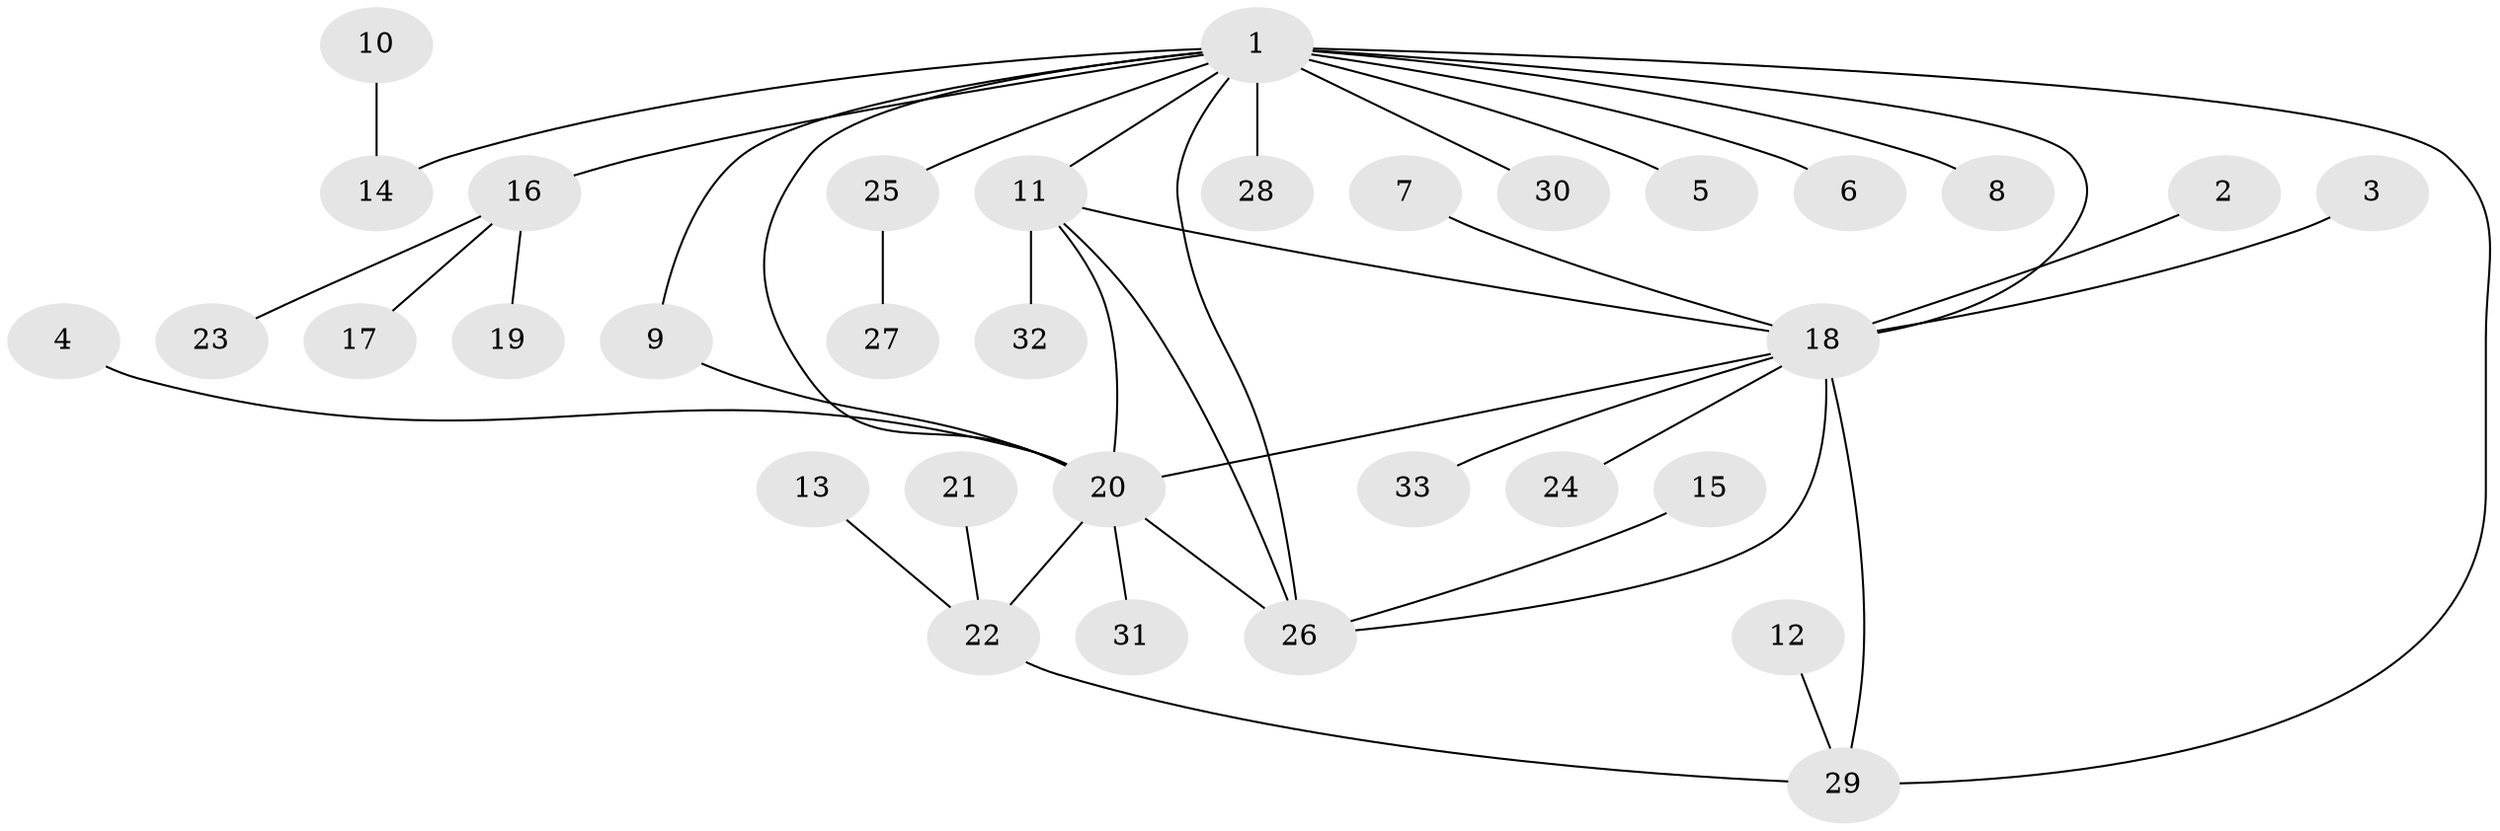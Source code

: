 // original degree distribution, {6: 0.07692307692307693, 5: 0.06153846153846154, 3: 0.07692307692307693, 8: 0.015384615384615385, 9: 0.015384615384615385, 10: 0.015384615384615385, 2: 0.23076923076923078, 4: 0.015384615384615385, 1: 0.49230769230769234}
// Generated by graph-tools (version 1.1) at 2025/26/03/09/25 03:26:37]
// undirected, 33 vertices, 41 edges
graph export_dot {
graph [start="1"]
  node [color=gray90,style=filled];
  1;
  2;
  3;
  4;
  5;
  6;
  7;
  8;
  9;
  10;
  11;
  12;
  13;
  14;
  15;
  16;
  17;
  18;
  19;
  20;
  21;
  22;
  23;
  24;
  25;
  26;
  27;
  28;
  29;
  30;
  31;
  32;
  33;
  1 -- 5 [weight=1.0];
  1 -- 6 [weight=1.0];
  1 -- 8 [weight=1.0];
  1 -- 9 [weight=1.0];
  1 -- 11 [weight=1.0];
  1 -- 14 [weight=1.0];
  1 -- 16 [weight=2.0];
  1 -- 18 [weight=2.0];
  1 -- 20 [weight=1.0];
  1 -- 25 [weight=1.0];
  1 -- 26 [weight=1.0];
  1 -- 28 [weight=1.0];
  1 -- 29 [weight=2.0];
  1 -- 30 [weight=1.0];
  2 -- 18 [weight=1.0];
  3 -- 18 [weight=1.0];
  4 -- 20 [weight=1.0];
  7 -- 18 [weight=1.0];
  9 -- 20 [weight=1.0];
  10 -- 14 [weight=1.0];
  11 -- 18 [weight=1.0];
  11 -- 20 [weight=1.0];
  11 -- 26 [weight=1.0];
  11 -- 32 [weight=1.0];
  12 -- 29 [weight=1.0];
  13 -- 22 [weight=1.0];
  15 -- 26 [weight=1.0];
  16 -- 17 [weight=1.0];
  16 -- 19 [weight=1.0];
  16 -- 23 [weight=1.0];
  18 -- 20 [weight=1.0];
  18 -- 24 [weight=1.0];
  18 -- 26 [weight=1.0];
  18 -- 29 [weight=1.0];
  18 -- 33 [weight=1.0];
  20 -- 22 [weight=1.0];
  20 -- 26 [weight=1.0];
  20 -- 31 [weight=1.0];
  21 -- 22 [weight=1.0];
  22 -- 29 [weight=2.0];
  25 -- 27 [weight=1.0];
}
